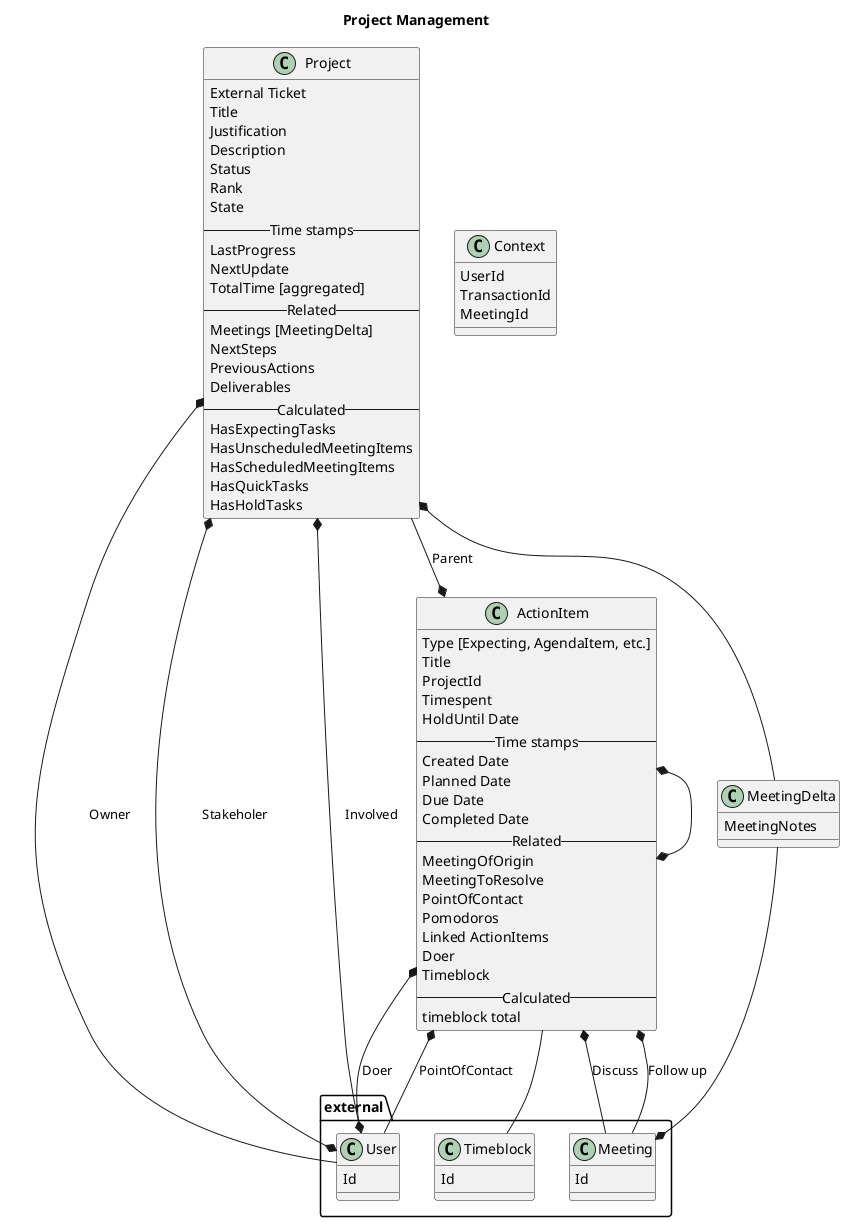 
@startuml 
Title Project Management

Context : UserId
Context : TransactionId
Context : MeetingId

package external {
    Timeblock : Id
    Meeting : Id
    User : Id
}

MeetingDelta --* Meeting
Project --* ActionItem : Parent
Project *- User : Owner
Project *-- MeetingDelta
ActionItem *- User: Doer
ActionItem *-* ActionItem 
Project *-* User : Stakeholer
Project *-* User : Involved

ActionItem *-- Meeting : Discuss
ActionItem *-- Meeting : Follow up
ActionItem *- User : PointOfContact

ActionItem -- Timeblock

Project : External Ticket
Project : Title
Project : Justification
Project : Description
Project : Status
Project : Rank
Project : State
Project : -- Time stamps --
Project : LastProgress
Project : NextUpdate
Project : TotalTime [aggregated]
Project : -- Related --
Project : Meetings [MeetingDelta]
Project : NextSteps
Project : PreviousActions
Project : Deliverables
Project : -- Calculated --
Project : HasExpectingTasks
Project : HasUnscheduledMeetingItems
Project : HasScheduledMeetingItems
Project : HasQuickTasks
Project : HasHoldTasks

ActionItem : Type [Expecting, AgendaItem, etc.]
ActionItem : Title
ActionItem : ProjectId
ActionItem : Timespent
ActionItem : HoldUntil Date
ActionItem : -- Time stamps --
ActionItem : Created Date
ActionItem : Planned Date
ActionItem : Due Date
ActionItem : Completed Date
ActionItem : -- Related -- 
ActionItem : MeetingOfOrigin
ActionItem : MeetingToResolve
ActionItem : PointOfContact
ActionItem : Pomodoros
ActionItem : Linked ActionItems
ActionItem : Doer
ActionItem : Timeblock
ActionItem : -- Calculated --
ActionItem : timeblock total

MeetingDelta : MeetingNotes

@enduml



@startuml
title Meeting Domain

Context : UserId
Context : MeetingId
Context : TransactionId

package external {
    User : Id
}

Topic --* Meeting 

Meeting -* User
Meeting --* AgendaItem

AgendaItem *- User

Meeting : Topic

Topic : Description

Meeting : DateTime
Meeting : Attendees
Meeting : AgendaItems
Meeting : Duration
Meeting : Sections [semicolon separated list]

AgendaItem : Title
AgendaItem : Description
AgendaItem : Section [New/old business]
AgendaItem : Submitter

@enduml


@startuml
title Timeblock Domain

Timeblock --* Pomodoro

Timeblock : Id
Timeblock : Title

Pomodoro : Id
Pomodoro : Planned
Pomodoro : Actual
Pomodoro : DateTime
Pomodoro : ElapsedTime
Pomodoro : State

@enduml


@startuml
title Org Domain

Context : UserId
Context : MeetingId

package external {
    Topic : Id
    User : Id
}

Bubble -- Topic : Meetings\nfor Bubble

Bubble *--* User : Members
Role <|-- Bubble
Role *--* User

Bubble --* Bubble
Bubble --* Role

Bubble : Name 
Bubble : ParentBubble
Bubble : -- Related --
Bubble : Roles
Bubble : Sub-Bubbles

Role : Title
Role : Description
Role : Responsibilities
Role : Accountabilities

@enduml



@startuml
title Project States
partition Review {
    :Review Expecting;
    :Review Holds;
    :Review InProgress;
    :Prioritize InProgress;
}
partition Scheduling {
    :Review meetings to schedule;
    :Review and group quick tasks;
    :Read email and update 'expecting';
    :Work quick tasks;
}
partition Working {
    repeat
    :Grab top priority item;
    :Work top priority item;
    repeat while (more time & more work)
}
@enduml

@startuml
title Thing
@enduml










